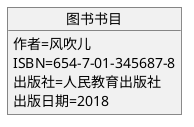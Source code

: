 @startuml
object 图书书目{
    作者=风吹儿
    ISBN=654-7-01-345687-8
    出版社=人民教育出版社
    出版日期=2018
}
@enduml